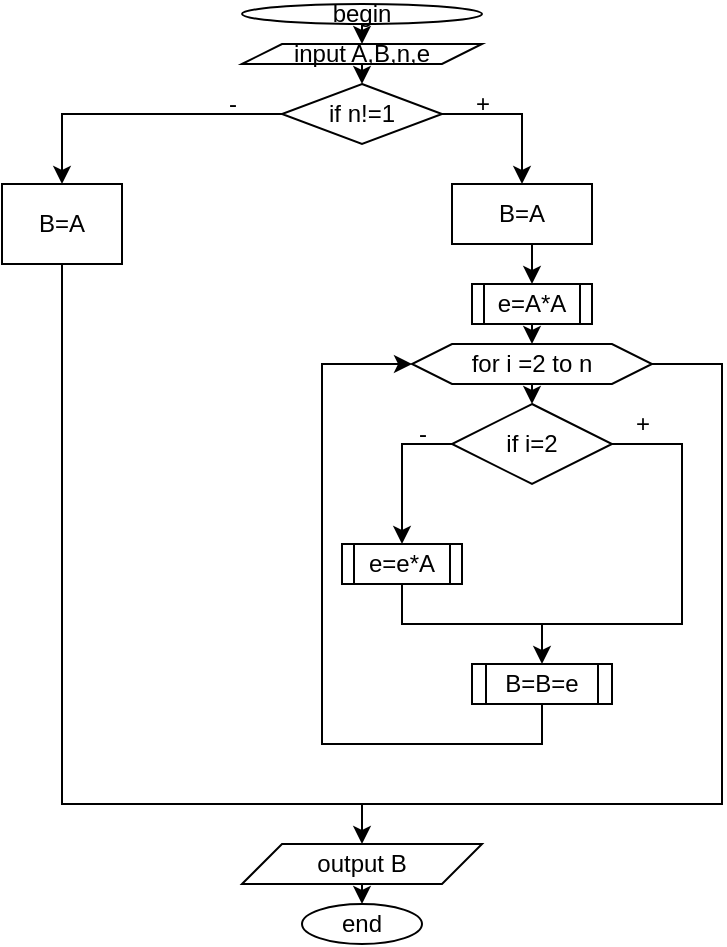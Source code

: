 <mxfile version="20.8.10" type="device"><diagram name="Page-1" id="HBfxlB25TPaea2oGxMEQ"><mxGraphModel dx="522" dy="516" grid="1" gridSize="10" guides="1" tooltips="1" connect="1" arrows="1" fold="1" page="1" pageScale="1" pageWidth="1200" pageHeight="1600" math="0" shadow="0"><root><mxCell id="0"/><mxCell id="1" parent="0"/><mxCell id="sl34Sjo7777snSXBVvKS-1" value="begin" style="ellipse;whiteSpace=wrap;html=1;" parent="1" vertex="1"><mxGeometry x="200" y="80" width="120" height="10" as="geometry"/></mxCell><mxCell id="sl34Sjo7777snSXBVvKS-2" value="input A,B,n,e" style="shape=parallelogram;perimeter=parallelogramPerimeter;whiteSpace=wrap;html=1;fixedSize=1;" parent="1" vertex="1"><mxGeometry x="200" y="100" width="120" height="10" as="geometry"/></mxCell><mxCell id="sl34Sjo7777snSXBVvKS-3" value="if n!=1" style="rhombus;whiteSpace=wrap;html=1;" parent="1" vertex="1"><mxGeometry x="220" y="120" width="80" height="30" as="geometry"/></mxCell><mxCell id="sl34Sjo7777snSXBVvKS-4" value="B=A" style="rounded=0;whiteSpace=wrap;html=1;" parent="1" vertex="1"><mxGeometry x="80" y="170" width="60" height="40" as="geometry"/></mxCell><mxCell id="sl34Sjo7777snSXBVvKS-6" value="B=A" style="rounded=0;whiteSpace=wrap;html=1;" parent="1" vertex="1"><mxGeometry x="305" y="170" width="70" height="30" as="geometry"/></mxCell><mxCell id="sl34Sjo7777snSXBVvKS-8" value="e=A*A" style="shape=process;whiteSpace=wrap;html=1;backgroundOutline=1;" parent="1" vertex="1"><mxGeometry x="315" y="220" width="60" height="20" as="geometry"/></mxCell><mxCell id="sl34Sjo7777snSXBVvKS-9" value="for i =2 to n" style="shape=hexagon;perimeter=hexagonPerimeter2;whiteSpace=wrap;html=1;fixedSize=1;" parent="1" vertex="1"><mxGeometry x="285" y="250" width="120" height="20" as="geometry"/></mxCell><mxCell id="sl34Sjo7777snSXBVvKS-10" value="if i=2" style="rhombus;whiteSpace=wrap;html=1;" parent="1" vertex="1"><mxGeometry x="305" y="280" width="80" height="40" as="geometry"/></mxCell><mxCell id="sl34Sjo7777snSXBVvKS-11" value="e=e*A" style="shape=process;whiteSpace=wrap;html=1;backgroundOutline=1;" parent="1" vertex="1"><mxGeometry x="250" y="350" width="60" height="20" as="geometry"/></mxCell><mxCell id="sl34Sjo7777snSXBVvKS-12" value="B=B=e" style="shape=process;whiteSpace=wrap;html=1;backgroundOutline=1;" parent="1" vertex="1"><mxGeometry x="315" y="410" width="70" height="20" as="geometry"/></mxCell><mxCell id="sl34Sjo7777snSXBVvKS-17" value="" style="endArrow=classic;html=1;rounded=0;exitX=0;exitY=0.5;exitDx=0;exitDy=0;entryX=0.5;entryY=0;entryDx=0;entryDy=0;" parent="1" source="sl34Sjo7777snSXBVvKS-3" target="sl34Sjo7777snSXBVvKS-4" edge="1"><mxGeometry width="50" height="50" relative="1" as="geometry"><mxPoint x="50" y="170" as="sourcePoint"/><mxPoint x="170" y="170" as="targetPoint"/><Array as="points"><mxPoint x="110" y="135"/></Array></mxGeometry></mxCell><mxCell id="sl34Sjo7777snSXBVvKS-20" value="" style="endArrow=classic;html=1;rounded=0;exitX=0.5;exitY=1;exitDx=0;exitDy=0;entryX=0.5;entryY=0;entryDx=0;entryDy=0;" parent="1" source="sl34Sjo7777snSXBVvKS-8" target="sl34Sjo7777snSXBVvKS-9" edge="1"><mxGeometry width="50" height="50" relative="1" as="geometry"><mxPoint x="380" y="250" as="sourcePoint"/><mxPoint x="425" y="280" as="targetPoint"/></mxGeometry></mxCell><mxCell id="sl34Sjo7777snSXBVvKS-21" value="" style="endArrow=classic;html=1;rounded=0;exitX=0.5;exitY=1;exitDx=0;exitDy=0;entryX=0.5;entryY=0;entryDx=0;entryDy=0;" parent="1" source="sl34Sjo7777snSXBVvKS-9" target="sl34Sjo7777snSXBVvKS-10" edge="1"><mxGeometry width="50" height="50" relative="1" as="geometry"><mxPoint x="340" y="320" as="sourcePoint"/><mxPoint x="390" y="270" as="targetPoint"/></mxGeometry></mxCell><mxCell id="sl34Sjo7777snSXBVvKS-22" value="" style="endArrow=classic;html=1;rounded=0;exitX=0;exitY=0.5;exitDx=0;exitDy=0;entryX=0.5;entryY=0;entryDx=0;entryDy=0;" parent="1" source="sl34Sjo7777snSXBVvKS-10" target="sl34Sjo7777snSXBVvKS-11" edge="1"><mxGeometry width="50" height="50" relative="1" as="geometry"><mxPoint x="140" y="320" as="sourcePoint"/><mxPoint x="190" y="270" as="targetPoint"/><Array as="points"><mxPoint x="280" y="300"/></Array></mxGeometry></mxCell><mxCell id="sl34Sjo7777snSXBVvKS-23" value="" style="endArrow=none;html=1;rounded=0;exitX=0.5;exitY=1;exitDx=0;exitDy=0;entryX=1;entryY=0.5;entryDx=0;entryDy=0;" parent="1" source="sl34Sjo7777snSXBVvKS-11" target="sl34Sjo7777snSXBVvKS-10" edge="1"><mxGeometry width="50" height="50" relative="1" as="geometry"><mxPoint x="430" y="370" as="sourcePoint"/><mxPoint x="480" y="320" as="targetPoint"/><Array as="points"><mxPoint x="280" y="390"/><mxPoint x="420" y="390"/><mxPoint x="420" y="300"/></Array></mxGeometry></mxCell><mxCell id="sl34Sjo7777snSXBVvKS-24" value="" style="endArrow=classic;html=1;rounded=0;entryX=0.5;entryY=0;entryDx=0;entryDy=0;" parent="1" target="sl34Sjo7777snSXBVvKS-12" edge="1"><mxGeometry width="50" height="50" relative="1" as="geometry"><mxPoint x="350" y="390" as="sourcePoint"/><mxPoint x="260" y="450" as="targetPoint"/></mxGeometry></mxCell><mxCell id="sl34Sjo7777snSXBVvKS-29" value="" style="endArrow=classic;html=1;rounded=0;entryX=0.5;entryY=0;entryDx=0;entryDy=0;" parent="1" target="sl34Sjo7777snSXBVvKS-8" edge="1"><mxGeometry width="50" height="50" relative="1" as="geometry"><mxPoint x="345" y="200" as="sourcePoint"/><mxPoint x="460" y="200" as="targetPoint"/></mxGeometry></mxCell><mxCell id="sl34Sjo7777snSXBVvKS-30" value="" style="endArrow=classic;html=1;rounded=0;exitX=0.5;exitY=1;exitDx=0;exitDy=0;entryX=0.5;entryY=0;entryDx=0;entryDy=0;" parent="1" source="sl34Sjo7777snSXBVvKS-1" target="sl34Sjo7777snSXBVvKS-2" edge="1"><mxGeometry width="50" height="50" relative="1" as="geometry"><mxPoint x="70" y="40" as="sourcePoint"/><mxPoint x="120" y="-10" as="targetPoint"/></mxGeometry></mxCell><mxCell id="sl34Sjo7777snSXBVvKS-31" value="" style="endArrow=classic;html=1;rounded=0;exitX=0.5;exitY=1;exitDx=0;exitDy=0;entryX=0.5;entryY=0;entryDx=0;entryDy=0;" parent="1" source="sl34Sjo7777snSXBVvKS-2" target="sl34Sjo7777snSXBVvKS-3" edge="1"><mxGeometry width="50" height="50" relative="1" as="geometry"><mxPoint x="110" y="70" as="sourcePoint"/><mxPoint x="160" y="20" as="targetPoint"/></mxGeometry></mxCell><mxCell id="sl34Sjo7777snSXBVvKS-35" value="output B" style="shape=parallelogram;perimeter=parallelogramPerimeter;whiteSpace=wrap;html=1;fixedSize=1;" parent="1" vertex="1"><mxGeometry x="200" y="500" width="120" height="20" as="geometry"/></mxCell><mxCell id="sl34Sjo7777snSXBVvKS-37" value="" style="endArrow=classic;html=1;rounded=0;exitX=0.5;exitY=1;exitDx=0;exitDy=0;" parent="1" source="sl34Sjo7777snSXBVvKS-35" edge="1"><mxGeometry width="50" height="50" relative="1" as="geometry"><mxPoint x="380" y="540" as="sourcePoint"/><mxPoint x="260" y="530" as="targetPoint"/></mxGeometry></mxCell><mxCell id="sl34Sjo7777snSXBVvKS-38" value="end" style="ellipse;whiteSpace=wrap;html=1;" parent="1" vertex="1"><mxGeometry x="230" y="530" width="60" height="20" as="geometry"/></mxCell><mxCell id="bxI5BDl-fY5WJ4ytizBf-3" value="+" style="text;html=1;align=center;verticalAlign=middle;resizable=0;points=[];autosize=1;strokeColor=none;fillColor=none;" parent="1" vertex="1"><mxGeometry x="305" y="115" width="30" height="30" as="geometry"/></mxCell><mxCell id="bxI5BDl-fY5WJ4ytizBf-4" value="-" style="text;html=1;align=center;verticalAlign=middle;resizable=0;points=[];autosize=1;strokeColor=none;fillColor=none;" parent="1" vertex="1"><mxGeometry x="180" y="115" width="30" height="30" as="geometry"/></mxCell><mxCell id="bxI5BDl-fY5WJ4ytizBf-8" value="+" style="text;html=1;align=center;verticalAlign=middle;resizable=0;points=[];autosize=1;strokeColor=none;fillColor=none;" parent="1" vertex="1"><mxGeometry x="385" y="275" width="30" height="30" as="geometry"/></mxCell><mxCell id="bxI5BDl-fY5WJ4ytizBf-9" value="-" style="text;html=1;align=center;verticalAlign=middle;resizable=0;points=[];autosize=1;strokeColor=none;fillColor=none;" parent="1" vertex="1"><mxGeometry x="275" y="280" width="30" height="30" as="geometry"/></mxCell><mxCell id="3RBAViVMNTISl-Km70gu-1" value="" style="endArrow=classic;html=1;rounded=0;exitX=0.5;exitY=1;exitDx=0;exitDy=0;entryX=0;entryY=0.5;entryDx=0;entryDy=0;" edge="1" parent="1" source="sl34Sjo7777snSXBVvKS-12" target="sl34Sjo7777snSXBVvKS-9"><mxGeometry width="50" height="50" relative="1" as="geometry"><mxPoint x="200" y="420" as="sourcePoint"/><mxPoint x="250" y="370" as="targetPoint"/><Array as="points"><mxPoint x="350" y="450"/><mxPoint x="240" y="450"/><mxPoint x="240" y="260"/></Array></mxGeometry></mxCell><mxCell id="3RBAViVMNTISl-Km70gu-4" value="" style="endArrow=classic;html=1;rounded=0;exitX=1;exitY=0.5;exitDx=0;exitDy=0;entryX=0.5;entryY=0;entryDx=0;entryDy=0;" edge="1" parent="1" source="sl34Sjo7777snSXBVvKS-3" target="sl34Sjo7777snSXBVvKS-6"><mxGeometry width="50" height="50" relative="1" as="geometry"><mxPoint x="400" y="120" as="sourcePoint"/><mxPoint x="450" y="70" as="targetPoint"/><Array as="points"><mxPoint x="340" y="135"/></Array></mxGeometry></mxCell><mxCell id="3RBAViVMNTISl-Km70gu-6" value="" style="endArrow=none;html=1;rounded=0;exitX=0.5;exitY=1;exitDx=0;exitDy=0;entryX=1;entryY=0.5;entryDx=0;entryDy=0;" edge="1" parent="1" source="sl34Sjo7777snSXBVvKS-4" target="sl34Sjo7777snSXBVvKS-9"><mxGeometry width="50" height="50" relative="1" as="geometry"><mxPoint x="340" y="360" as="sourcePoint"/><mxPoint x="390" y="310" as="targetPoint"/><Array as="points"><mxPoint x="110" y="480"/><mxPoint x="440" y="480"/><mxPoint x="440" y="260"/></Array></mxGeometry></mxCell><mxCell id="3RBAViVMNTISl-Km70gu-7" value="" style="endArrow=classic;html=1;rounded=0;entryX=0.5;entryY=0;entryDx=0;entryDy=0;" edge="1" parent="1" target="sl34Sjo7777snSXBVvKS-35"><mxGeometry width="50" height="50" relative="1" as="geometry"><mxPoint x="260" y="480" as="sourcePoint"/><mxPoint x="520" y="550" as="targetPoint"/></mxGeometry></mxCell></root></mxGraphModel></diagram></mxfile>